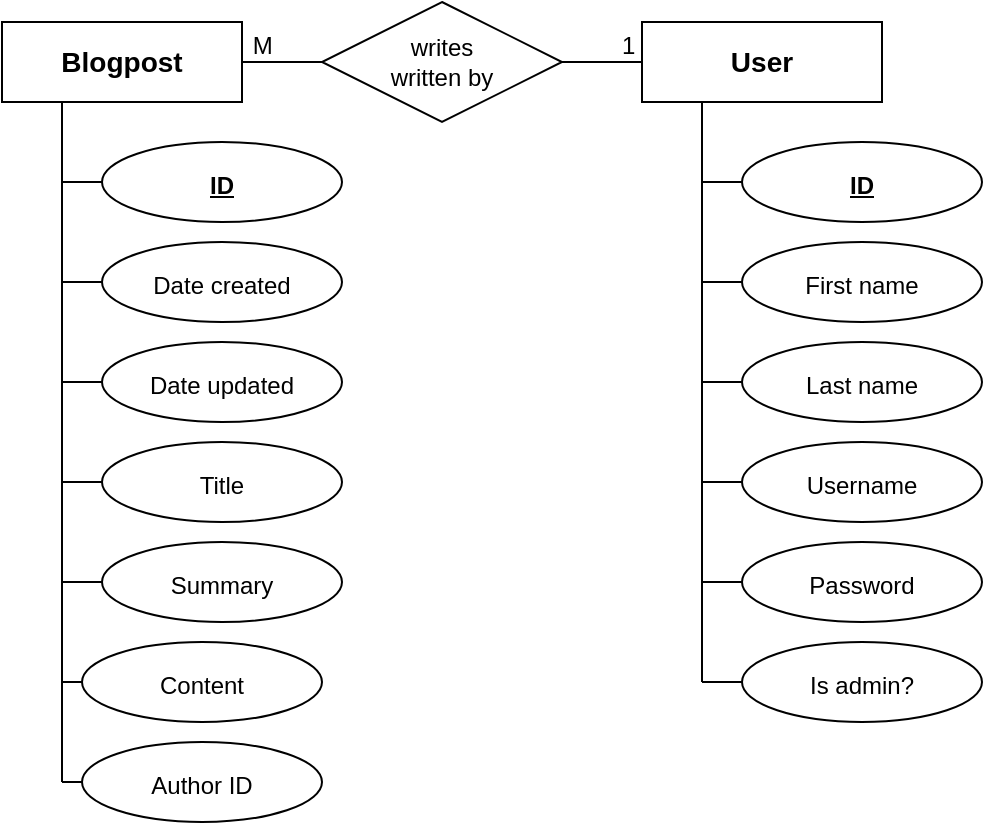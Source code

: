 <mxfile version="15.9.1" type="device" pages="4"><diagram id="x4GuqqDc7oI0LZkVYH62" name="Blog DB ER"><mxGraphModel dx="1024" dy="533" grid="1" gridSize="10" guides="1" tooltips="1" connect="1" arrows="1" fold="1" page="1" pageScale="1" pageWidth="827" pageHeight="1169" math="0" shadow="0"><root><mxCell id="pZsNYkmZ_PcbYoPSXcPi-0"/><mxCell id="pZsNYkmZ_PcbYoPSXcPi-1" parent="pZsNYkmZ_PcbYoPSXcPi-0"/><mxCell id="HF5CQVzlNq7eSVIekALq-2" value="" style="group" parent="pZsNYkmZ_PcbYoPSXcPi-1" vertex="1" connectable="0"><mxGeometry x="80" y="70" width="490" height="410" as="geometry"/></mxCell><mxCell id="HF5CQVzlNq7eSVIekALq-0" value="&lt;font style=&quot;font-size: 12px&quot;&gt;Author ID&lt;/font&gt;" style="ellipse;whiteSpace=wrap;html=1;fontSize=16;fontColor=default;strokeColor=default;fillColor=default;container=0;" parent="HF5CQVzlNq7eSVIekALq-2" vertex="1"><mxGeometry x="40" y="370" width="120" height="40" as="geometry"/></mxCell><mxCell id="HF5CQVzlNq7eSVIekALq-1" value="" style="endArrow=none;html=1;rounded=0;labelBackgroundColor=default;fontSize=12;fontColor=default;strokeColor=default;entryX=0;entryY=0.5;entryDx=0;entryDy=0;fillColor=default;" parent="HF5CQVzlNq7eSVIekALq-2" target="HF5CQVzlNq7eSVIekALq-0" edge="1"><mxGeometry width="50" height="50" relative="1" as="geometry"><mxPoint x="30" y="390" as="sourcePoint"/><mxPoint x="-100" y="190" as="targetPoint"/></mxGeometry></mxCell><mxCell id="ytTK7KuXJu-h9WojIJFO-0" value="&lt;font style=&quot;font-size: 12px&quot;&gt;Title&lt;/font&gt;" style="ellipse;whiteSpace=wrap;html=1;fontSize=16;fontColor=default;strokeColor=default;fillColor=default;container=0;" parent="HF5CQVzlNq7eSVIekALq-2" vertex="1"><mxGeometry x="50" y="220" width="120" height="40" as="geometry"/></mxCell><mxCell id="ytTK7KuXJu-h9WojIJFO-1" value="&lt;font style=&quot;font-size: 12px&quot;&gt;Summary&lt;/font&gt;" style="ellipse;whiteSpace=wrap;html=1;fontSize=16;fontColor=default;strokeColor=default;fillColor=default;container=0;" parent="HF5CQVzlNq7eSVIekALq-2" vertex="1"><mxGeometry x="50" y="270" width="120" height="40" as="geometry"/></mxCell><mxCell id="ytTK7KuXJu-h9WojIJFO-2" value="" style="endArrow=none;html=1;rounded=0;labelBackgroundColor=default;fontSize=12;fontColor=default;strokeColor=default;entryX=0;entryY=0.5;entryDx=0;entryDy=0;fillColor=default;" parent="HF5CQVzlNq7eSVIekALq-2" target="ytTK7KuXJu-h9WojIJFO-0" edge="1"><mxGeometry width="50" height="50" relative="1" as="geometry"><mxPoint x="30" y="240" as="sourcePoint"/><mxPoint x="-20" y="120" as="targetPoint"/></mxGeometry></mxCell><mxCell id="ytTK7KuXJu-h9WojIJFO-3" value="" style="endArrow=none;html=1;rounded=0;labelBackgroundColor=default;fontSize=12;fontColor=default;strokeColor=default;entryX=0;entryY=0.5;entryDx=0;entryDy=0;fillColor=default;" parent="HF5CQVzlNq7eSVIekALq-2" target="ytTK7KuXJu-h9WojIJFO-1" edge="1"><mxGeometry width="50" height="50" relative="1" as="geometry"><mxPoint x="30" y="290" as="sourcePoint"/><mxPoint x="-20" y="170" as="targetPoint"/></mxGeometry></mxCell><mxCell id="ytTK7KuXJu-h9WojIJFO-4" value="&lt;font style=&quot;font-size: 12px&quot;&gt;Content&lt;/font&gt;" style="ellipse;whiteSpace=wrap;html=1;fontSize=16;fontColor=default;strokeColor=default;fillColor=default;container=0;" parent="HF5CQVzlNq7eSVIekALq-2" vertex="1"><mxGeometry x="40" y="320" width="120" height="40" as="geometry"/></mxCell><mxCell id="ytTK7KuXJu-h9WojIJFO-6" value="" style="endArrow=none;html=1;rounded=0;labelBackgroundColor=default;fontSize=12;fontColor=default;strokeColor=default;entryX=0;entryY=0.5;entryDx=0;entryDy=0;fillColor=default;" parent="HF5CQVzlNq7eSVIekALq-2" target="ytTK7KuXJu-h9WojIJFO-4" edge="1"><mxGeometry width="50" height="50" relative="1" as="geometry"><mxPoint x="30" y="340" as="sourcePoint"/><mxPoint x="-20" y="220" as="targetPoint"/></mxGeometry></mxCell><mxCell id="igLBXNnKWf52x_2J5BBK-0" value="&lt;font size=&quot;1&quot;&gt;&lt;b style=&quot;font-size: 14px&quot;&gt;Blogpost&lt;/b&gt;&lt;/font&gt;" style="rounded=0;whiteSpace=wrap;html=1;fillColor=default;strokeColor=default;fontColor=default;container=0;" parent="HF5CQVzlNq7eSVIekALq-2" vertex="1"><mxGeometry y="10" width="120" height="40" as="geometry"/></mxCell><mxCell id="YvBtIHs-Fo7TlxsMxVJi-0" value="&lt;font style=&quot;font-size: 12px&quot;&gt;&lt;u&gt;&lt;b&gt;ID&lt;/b&gt;&lt;/u&gt;&lt;/font&gt;" style="ellipse;whiteSpace=wrap;html=1;fontSize=16;fontColor=default;strokeColor=default;fillColor=default;container=0;" parent="HF5CQVzlNq7eSVIekALq-2" vertex="1"><mxGeometry x="50" y="70" width="120" height="40" as="geometry"/></mxCell><mxCell id="YvBtIHs-Fo7TlxsMxVJi-1" value="&lt;span style=&quot;font-size: 12px&quot;&gt;Date created&lt;/span&gt;" style="ellipse;whiteSpace=wrap;html=1;fontSize=16;fontColor=default;strokeColor=default;fillColor=default;container=0;" parent="HF5CQVzlNq7eSVIekALq-2" vertex="1"><mxGeometry x="50" y="120" width="120" height="40" as="geometry"/></mxCell><mxCell id="YvBtIHs-Fo7TlxsMxVJi-2" value="&lt;font style=&quot;font-size: 12px&quot;&gt;Date updated&lt;/font&gt;" style="ellipse;whiteSpace=wrap;html=1;fontSize=16;fontColor=default;strokeColor=default;fillColor=default;container=0;" parent="HF5CQVzlNq7eSVIekALq-2" vertex="1"><mxGeometry x="50" y="170" width="120" height="40" as="geometry"/></mxCell><mxCell id="We-EWGfhAt2ToEwjkolQ-0" value="" style="endArrow=none;html=1;rounded=0;fontSize=12;fontColor=default;strokeColor=default;labelBackgroundColor=default;entryX=0.25;entryY=1;entryDx=0;entryDy=0;fillColor=default;" parent="HF5CQVzlNq7eSVIekALq-2" target="igLBXNnKWf52x_2J5BBK-0" edge="1"><mxGeometry width="50" height="50" relative="1" as="geometry"><mxPoint x="30" y="390" as="sourcePoint"/><mxPoint x="360" y="170" as="targetPoint"/></mxGeometry></mxCell><mxCell id="We-EWGfhAt2ToEwjkolQ-1" value="" style="endArrow=none;html=1;rounded=0;labelBackgroundColor=default;fontSize=12;fontColor=default;strokeColor=default;entryX=0;entryY=0.5;entryDx=0;entryDy=0;fillColor=default;" parent="HF5CQVzlNq7eSVIekALq-2" target="YvBtIHs-Fo7TlxsMxVJi-0" edge="1"><mxGeometry width="50" height="50" relative="1" as="geometry"><mxPoint x="30" y="90" as="sourcePoint"/><mxPoint x="360" y="170" as="targetPoint"/></mxGeometry></mxCell><mxCell id="We-EWGfhAt2ToEwjkolQ-2" value="" style="endArrow=none;html=1;rounded=0;labelBackgroundColor=default;fontSize=12;fontColor=default;strokeColor=default;entryX=0;entryY=0.5;entryDx=0;entryDy=0;fillColor=default;" parent="HF5CQVzlNq7eSVIekALq-2" target="YvBtIHs-Fo7TlxsMxVJi-1" edge="1"><mxGeometry width="50" height="50" relative="1" as="geometry"><mxPoint x="30" y="140" as="sourcePoint"/><mxPoint x="60" y="100" as="targetPoint"/></mxGeometry></mxCell><mxCell id="We-EWGfhAt2ToEwjkolQ-3" value="" style="endArrow=none;html=1;rounded=0;labelBackgroundColor=default;fontSize=12;fontColor=default;strokeColor=default;entryX=0;entryY=0.5;entryDx=0;entryDy=0;fillColor=default;" parent="HF5CQVzlNq7eSVIekALq-2" target="YvBtIHs-Fo7TlxsMxVJi-2" edge="1"><mxGeometry width="50" height="50" relative="1" as="geometry"><mxPoint x="30" y="190" as="sourcePoint"/><mxPoint x="60" y="150" as="targetPoint"/></mxGeometry></mxCell><mxCell id="2NzJaudPOnR8HeyO3Zcz-1" value="&lt;font style=&quot;font-size: 12px&quot;&gt;Username&lt;/font&gt;" style="ellipse;whiteSpace=wrap;html=1;fontSize=16;fontColor=default;strokeColor=default;fillColor=default;container=0;" parent="HF5CQVzlNq7eSVIekALq-2" vertex="1"><mxGeometry x="370" y="220" width="120" height="40" as="geometry"/></mxCell><mxCell id="2NzJaudPOnR8HeyO3Zcz-2" value="&lt;font style=&quot;font-size: 12px&quot;&gt;Password&lt;/font&gt;" style="ellipse;whiteSpace=wrap;html=1;fontSize=16;fontColor=default;strokeColor=default;fillColor=default;container=0;" parent="HF5CQVzlNq7eSVIekALq-2" vertex="1"><mxGeometry x="370" y="270" width="120" height="40" as="geometry"/></mxCell><mxCell id="2NzJaudPOnR8HeyO3Zcz-3" value="" style="endArrow=none;html=1;rounded=0;labelBackgroundColor=default;fontSize=12;fontColor=default;strokeColor=default;entryX=0;entryY=0.5;entryDx=0;entryDy=0;fillColor=default;" parent="HF5CQVzlNq7eSVIekALq-2" target="2NzJaudPOnR8HeyO3Zcz-1" edge="1"><mxGeometry width="50" height="50" relative="1" as="geometry"><mxPoint x="350" y="240" as="sourcePoint"/><mxPoint x="300" y="120" as="targetPoint"/></mxGeometry></mxCell><mxCell id="2NzJaudPOnR8HeyO3Zcz-4" value="" style="endArrow=none;html=1;rounded=0;labelBackgroundColor=default;fontSize=12;fontColor=default;strokeColor=default;entryX=0;entryY=0.5;entryDx=0;entryDy=0;fillColor=default;" parent="HF5CQVzlNq7eSVIekALq-2" target="2NzJaudPOnR8HeyO3Zcz-2" edge="1"><mxGeometry width="50" height="50" relative="1" as="geometry"><mxPoint x="350" y="290" as="sourcePoint"/><mxPoint x="300" y="170" as="targetPoint"/></mxGeometry></mxCell><mxCell id="2NzJaudPOnR8HeyO3Zcz-5" value="&lt;font style=&quot;font-size: 12px&quot;&gt;Is admin?&lt;/font&gt;" style="ellipse;whiteSpace=wrap;html=1;fontSize=16;fontColor=default;strokeColor=default;fillColor=default;container=0;" parent="HF5CQVzlNq7eSVIekALq-2" vertex="1"><mxGeometry x="370" y="320" width="120" height="40" as="geometry"/></mxCell><mxCell id="2NzJaudPOnR8HeyO3Zcz-6" value="" style="endArrow=none;html=1;rounded=0;labelBackgroundColor=default;fontSize=12;fontColor=default;strokeColor=default;entryX=0;entryY=0.5;entryDx=0;entryDy=0;fillColor=default;" parent="HF5CQVzlNq7eSVIekALq-2" target="2NzJaudPOnR8HeyO3Zcz-5" edge="1"><mxGeometry width="50" height="50" relative="1" as="geometry"><mxPoint x="350" y="340" as="sourcePoint"/><mxPoint x="300" y="220" as="targetPoint"/></mxGeometry></mxCell><mxCell id="2NzJaudPOnR8HeyO3Zcz-7" value="&lt;font size=&quot;1&quot;&gt;&lt;b style=&quot;font-size: 14px&quot;&gt;User&lt;/b&gt;&lt;/font&gt;" style="rounded=0;whiteSpace=wrap;html=1;fillColor=default;strokeColor=default;fontColor=default;container=0;" parent="HF5CQVzlNq7eSVIekALq-2" vertex="1"><mxGeometry x="320" y="10" width="120" height="40" as="geometry"/></mxCell><mxCell id="2NzJaudPOnR8HeyO3Zcz-16" value="" style="endArrow=none;html=1;rounded=0;entryX=0;entryY=0.5;entryDx=0;entryDy=0;exitX=1;exitY=0.5;exitDx=0;exitDy=0;" parent="HF5CQVzlNq7eSVIekALq-2" source="igLBXNnKWf52x_2J5BBK-0" target="2NzJaudPOnR8HeyO3Zcz-7" edge="1"><mxGeometry relative="1" as="geometry"><mxPoint x="140" y="40" as="sourcePoint"/><mxPoint x="410" y="200" as="targetPoint"/></mxGeometry></mxCell><mxCell id="2NzJaudPOnR8HeyO3Zcz-17" value="&amp;nbsp;M" style="resizable=0;html=1;align=left;verticalAlign=bottom;container=0;" parent="2NzJaudPOnR8HeyO3Zcz-16" connectable="0" vertex="1"><mxGeometry x="-1" relative="1" as="geometry"/></mxCell><mxCell id="2NzJaudPOnR8HeyO3Zcz-18" value="1&amp;nbsp;" style="resizable=0;html=1;align=right;verticalAlign=bottom;container=0;" parent="2NzJaudPOnR8HeyO3Zcz-16" connectable="0" vertex="1"><mxGeometry x="1" relative="1" as="geometry"/></mxCell><mxCell id="2NzJaudPOnR8HeyO3Zcz-8" value="&lt;font style=&quot;font-size: 12px&quot;&gt;&lt;u&gt;&lt;b&gt;ID&lt;/b&gt;&lt;/u&gt;&lt;/font&gt;" style="ellipse;whiteSpace=wrap;html=1;fontSize=16;fontColor=default;strokeColor=default;fillColor=default;container=0;" parent="HF5CQVzlNq7eSVIekALq-2" vertex="1"><mxGeometry x="370" y="70" width="120" height="40" as="geometry"/></mxCell><mxCell id="2NzJaudPOnR8HeyO3Zcz-9" value="&lt;span style=&quot;font-size: 12px&quot;&gt;First name&lt;/span&gt;" style="ellipse;whiteSpace=wrap;html=1;fontSize=16;fontColor=default;strokeColor=default;fillColor=default;container=0;" parent="HF5CQVzlNq7eSVIekALq-2" vertex="1"><mxGeometry x="370" y="120" width="120" height="40" as="geometry"/></mxCell><mxCell id="2NzJaudPOnR8HeyO3Zcz-10" value="&lt;font style=&quot;font-size: 12px&quot;&gt;Last name&lt;/font&gt;" style="ellipse;whiteSpace=wrap;html=1;fontSize=16;fontColor=default;strokeColor=default;fillColor=default;container=0;" parent="HF5CQVzlNq7eSVIekALq-2" vertex="1"><mxGeometry x="370" y="170" width="120" height="40" as="geometry"/></mxCell><mxCell id="2NzJaudPOnR8HeyO3Zcz-11" value="" style="endArrow=none;html=1;rounded=0;fontSize=12;fontColor=default;strokeColor=default;labelBackgroundColor=default;entryX=0.25;entryY=1;entryDx=0;entryDy=0;fillColor=default;" parent="HF5CQVzlNq7eSVIekALq-2" target="2NzJaudPOnR8HeyO3Zcz-7" edge="1"><mxGeometry width="50" height="50" relative="1" as="geometry"><mxPoint x="350" y="340" as="sourcePoint"/><mxPoint x="680" y="170" as="targetPoint"/></mxGeometry></mxCell><mxCell id="2NzJaudPOnR8HeyO3Zcz-12" value="" style="endArrow=none;html=1;rounded=0;labelBackgroundColor=default;fontSize=12;fontColor=default;strokeColor=default;entryX=0;entryY=0.5;entryDx=0;entryDy=0;fillColor=default;" parent="HF5CQVzlNq7eSVIekALq-2" target="2NzJaudPOnR8HeyO3Zcz-8" edge="1"><mxGeometry width="50" height="50" relative="1" as="geometry"><mxPoint x="350" y="90" as="sourcePoint"/><mxPoint x="680" y="170" as="targetPoint"/></mxGeometry></mxCell><mxCell id="2NzJaudPOnR8HeyO3Zcz-13" value="" style="endArrow=none;html=1;rounded=0;labelBackgroundColor=default;fontSize=12;fontColor=default;strokeColor=default;entryX=0;entryY=0.5;entryDx=0;entryDy=0;fillColor=default;" parent="HF5CQVzlNq7eSVIekALq-2" target="2NzJaudPOnR8HeyO3Zcz-9" edge="1"><mxGeometry width="50" height="50" relative="1" as="geometry"><mxPoint x="350" y="140" as="sourcePoint"/><mxPoint x="380" y="100" as="targetPoint"/></mxGeometry></mxCell><mxCell id="2NzJaudPOnR8HeyO3Zcz-14" value="" style="endArrow=none;html=1;rounded=0;labelBackgroundColor=default;fontSize=12;fontColor=default;strokeColor=default;entryX=0;entryY=0.5;entryDx=0;entryDy=0;fillColor=default;" parent="HF5CQVzlNq7eSVIekALq-2" target="2NzJaudPOnR8HeyO3Zcz-10" edge="1"><mxGeometry width="50" height="50" relative="1" as="geometry"><mxPoint x="350" y="190" as="sourcePoint"/><mxPoint x="380" y="150" as="targetPoint"/></mxGeometry></mxCell><mxCell id="2NzJaudPOnR8HeyO3Zcz-15" value="writes&lt;br&gt;written by" style="shape=rhombus;perimeter=rhombusPerimeter;whiteSpace=wrap;html=1;align=center;container=0;" parent="HF5CQVzlNq7eSVIekALq-2" vertex="1"><mxGeometry x="160" width="120" height="60" as="geometry"/></mxCell></root></mxGraphModel></diagram><diagram id="CeWcpNKXF6h2OZ5WzniS" name="Blog DB conceptual"><mxGraphModel dx="1024" dy="533" grid="1" gridSize="10" guides="1" tooltips="1" connect="1" arrows="1" fold="1" page="1" pageScale="1" pageWidth="827" pageHeight="1169" math="0" shadow="0"><root><mxCell id="7PNIYqr2xph-YgvaoxNT-0"/><mxCell id="7PNIYqr2xph-YgvaoxNT-1" parent="7PNIYqr2xph-YgvaoxNT-0"/><mxCell id="fqRgz0NYu0MC2T9sWfXu-0" value="" style="group" parent="7PNIYqr2xph-YgvaoxNT-1" vertex="1" connectable="0"><mxGeometry x="80" y="80" width="440" height="120" as="geometry"/></mxCell><mxCell id="czevYHo4KTCYPxluVOkV-1" value="" style="rounded=0;whiteSpace=wrap;html=1;container=0;" parent="fqRgz0NYu0MC2T9sWfXu-0" vertex="1"><mxGeometry x="260" width="180" height="120" as="geometry"/></mxCell><mxCell id="czevYHo4KTCYPxluVOkV-0" value="" style="rounded=0;whiteSpace=wrap;html=1;container=0;" parent="fqRgz0NYu0MC2T9sWfXu-0" vertex="1"><mxGeometry width="180" height="120" as="geometry"/></mxCell><mxCell id="7msnZWVSX8Wdqez_LZR0-0" value="Blogpost" style="shape=table;startSize=30;container=1;collapsible=1;childLayout=tableLayout;fixedRows=1;rowLines=0;fontStyle=1;align=center;resizeLast=1;fillColor=#CCCCCC;fontSize=14;fontColor=#333333;strokeColor=#666666;" parent="fqRgz0NYu0MC2T9sWfXu-0" vertex="1"><mxGeometry width="180" height="120" as="geometry"/></mxCell><mxCell id="7msnZWVSX8Wdqez_LZR0-1" value="" style="shape=partialRectangle;collapsible=0;dropTarget=0;pointerEvents=0;fillColor=none;top=0;left=0;bottom=1;right=0;points=[[0,0.5],[1,0.5]];portConstraint=eastwest;" parent="7msnZWVSX8Wdqez_LZR0-0" vertex="1"><mxGeometry y="30" width="180" height="30" as="geometry"/></mxCell><mxCell id="7msnZWVSX8Wdqez_LZR0-2" value="" style="shape=partialRectangle;connectable=0;fillColor=none;top=0;left=0;bottom=0;right=0;fontStyle=1;overflow=hidden;container=0;" parent="7msnZWVSX8Wdqez_LZR0-1" vertex="1"><mxGeometry width="30" height="30" as="geometry"><mxRectangle width="30" height="30" as="alternateBounds"/></mxGeometry></mxCell><mxCell id="7msnZWVSX8Wdqez_LZR0-3" value="" style="shape=partialRectangle;connectable=0;fillColor=none;top=0;left=0;bottom=0;right=0;align=left;spacingLeft=6;fontStyle=5;overflow=hidden;fontColor=default;container=0;" parent="7msnZWVSX8Wdqez_LZR0-1" vertex="1"><mxGeometry x="30" width="150" height="30" as="geometry"><mxRectangle width="150" height="30" as="alternateBounds"/></mxGeometry></mxCell><mxCell id="7msnZWVSX8Wdqez_LZR0-4" value="" style="shape=partialRectangle;collapsible=0;dropTarget=0;pointerEvents=0;fillColor=none;top=0;left=0;bottom=0;right=0;points=[[0,0.5],[1,0.5]];portConstraint=eastwest;" parent="7msnZWVSX8Wdqez_LZR0-0" vertex="1"><mxGeometry y="60" width="180" height="30" as="geometry"/></mxCell><mxCell id="7msnZWVSX8Wdqez_LZR0-5" value="" style="shape=partialRectangle;connectable=0;fillColor=none;top=0;left=0;bottom=0;right=0;editable=1;overflow=hidden;container=0;" parent="7msnZWVSX8Wdqez_LZR0-4" vertex="1"><mxGeometry width="30" height="30" as="geometry"><mxRectangle width="30" height="30" as="alternateBounds"/></mxGeometry></mxCell><mxCell id="7msnZWVSX8Wdqez_LZR0-6" value="" style="shape=partialRectangle;connectable=0;fillColor=none;top=0;left=0;bottom=0;right=0;align=left;spacingLeft=6;overflow=hidden;fontColor=default;container=0;" parent="7msnZWVSX8Wdqez_LZR0-4" vertex="1"><mxGeometry x="30" width="150" height="30" as="geometry"><mxRectangle width="150" height="30" as="alternateBounds"/></mxGeometry></mxCell><mxCell id="7msnZWVSX8Wdqez_LZR0-7" value="" style="shape=partialRectangle;collapsible=0;dropTarget=0;pointerEvents=0;fillColor=none;top=0;left=0;bottom=0;right=0;points=[[0,0.5],[1,0.5]];portConstraint=eastwest;" parent="7msnZWVSX8Wdqez_LZR0-0" vertex="1"><mxGeometry y="90" width="180" height="30" as="geometry"/></mxCell><mxCell id="7msnZWVSX8Wdqez_LZR0-8" value="" style="shape=partialRectangle;connectable=0;fillColor=none;top=0;left=0;bottom=0;right=0;editable=1;overflow=hidden;container=0;" parent="7msnZWVSX8Wdqez_LZR0-7" vertex="1"><mxGeometry width="30" height="30" as="geometry"><mxRectangle width="30" height="30" as="alternateBounds"/></mxGeometry></mxCell><mxCell id="7msnZWVSX8Wdqez_LZR0-9" value="" style="shape=partialRectangle;connectable=0;fillColor=none;top=0;left=0;bottom=0;right=0;align=left;spacingLeft=6;overflow=hidden;container=0;" parent="7msnZWVSX8Wdqez_LZR0-7" vertex="1"><mxGeometry x="30" width="150" height="30" as="geometry"><mxRectangle width="150" height="30" as="alternateBounds"/></mxGeometry></mxCell><mxCell id="7msnZWVSX8Wdqez_LZR0-19" value="User" style="shape=table;startSize=30;container=1;collapsible=1;childLayout=tableLayout;fixedRows=1;rowLines=0;fontStyle=1;align=center;resizeLast=1;fillColor=#CCCCCC;fontSize=14;fontColor=#333333;strokeColor=#666666;" parent="fqRgz0NYu0MC2T9sWfXu-0" vertex="1"><mxGeometry x="260" width="180" height="120" as="geometry"/></mxCell><mxCell id="7msnZWVSX8Wdqez_LZR0-20" value="" style="shape=partialRectangle;collapsible=0;dropTarget=0;pointerEvents=0;fillColor=none;top=0;left=0;bottom=1;right=0;points=[[0,0.5],[1,0.5]];portConstraint=eastwest;" parent="7msnZWVSX8Wdqez_LZR0-19" vertex="1"><mxGeometry y="30" width="180" height="30" as="geometry"/></mxCell><mxCell id="7msnZWVSX8Wdqez_LZR0-21" value="" style="shape=partialRectangle;connectable=0;fillColor=none;top=0;left=0;bottom=0;right=0;fontStyle=1;overflow=hidden;container=0;" parent="7msnZWVSX8Wdqez_LZR0-20" vertex="1"><mxGeometry width="30" height="30" as="geometry"><mxRectangle width="30" height="30" as="alternateBounds"/></mxGeometry></mxCell><mxCell id="7msnZWVSX8Wdqez_LZR0-22" value="" style="shape=partialRectangle;connectable=0;fillColor=none;top=0;left=0;bottom=0;right=0;align=left;spacingLeft=6;fontStyle=5;overflow=hidden;fontColor=default;container=0;" parent="7msnZWVSX8Wdqez_LZR0-20" vertex="1"><mxGeometry x="30" width="150" height="30" as="geometry"><mxRectangle width="150" height="30" as="alternateBounds"/></mxGeometry></mxCell><mxCell id="7msnZWVSX8Wdqez_LZR0-23" value="" style="shape=partialRectangle;collapsible=0;dropTarget=0;pointerEvents=0;fillColor=none;top=0;left=0;bottom=0;right=0;points=[[0,0.5],[1,0.5]];portConstraint=eastwest;" parent="7msnZWVSX8Wdqez_LZR0-19" vertex="1"><mxGeometry y="60" width="180" height="30" as="geometry"/></mxCell><mxCell id="7msnZWVSX8Wdqez_LZR0-24" value="" style="shape=partialRectangle;connectable=0;fillColor=none;top=0;left=0;bottom=0;right=0;editable=1;overflow=hidden;container=0;" parent="7msnZWVSX8Wdqez_LZR0-23" vertex="1"><mxGeometry width="30" height="30" as="geometry"><mxRectangle width="30" height="30" as="alternateBounds"/></mxGeometry></mxCell><mxCell id="7msnZWVSX8Wdqez_LZR0-25" value="" style="shape=partialRectangle;connectable=0;fillColor=none;top=0;left=0;bottom=0;right=0;align=left;spacingLeft=6;overflow=hidden;fontColor=default;container=0;" parent="7msnZWVSX8Wdqez_LZR0-23" vertex="1"><mxGeometry x="30" width="150" height="30" as="geometry"><mxRectangle width="150" height="30" as="alternateBounds"/></mxGeometry></mxCell><mxCell id="7msnZWVSX8Wdqez_LZR0-35" value="" style="shape=partialRectangle;collapsible=0;dropTarget=0;pointerEvents=0;fillColor=none;top=0;left=0;bottom=0;right=0;points=[[0,0.5],[1,0.5]];portConstraint=eastwest;" parent="7msnZWVSX8Wdqez_LZR0-19" vertex="1"><mxGeometry y="90" width="180" height="30" as="geometry"/></mxCell><mxCell id="7msnZWVSX8Wdqez_LZR0-36" value="" style="shape=partialRectangle;connectable=0;fillColor=none;top=0;left=0;bottom=0;right=0;editable=1;overflow=hidden;container=0;" parent="7msnZWVSX8Wdqez_LZR0-35" vertex="1"><mxGeometry width="30" height="30" as="geometry"><mxRectangle width="30" height="30" as="alternateBounds"/></mxGeometry></mxCell><mxCell id="7msnZWVSX8Wdqez_LZR0-37" value="" style="shape=partialRectangle;connectable=0;fillColor=none;top=0;left=0;bottom=0;right=0;align=left;spacingLeft=6;overflow=hidden;fontColor=default;container=0;" parent="7msnZWVSX8Wdqez_LZR0-35" vertex="1"><mxGeometry x="30" width="150" height="30" as="geometry"><mxRectangle width="150" height="30" as="alternateBounds"/></mxGeometry></mxCell><mxCell id="7msnZWVSX8Wdqez_LZR0-50" value="" style="edgeStyle=entityRelationEdgeStyle;fontSize=12;html=1;endArrow=none;startArrow=ERmany;rounded=0;exitX=1;exitY=0.5;exitDx=0;exitDy=0;entryX=0;entryY=0.5;entryDx=0;entryDy=0;endFill=0;" parent="fqRgz0NYu0MC2T9sWfXu-0" source="7msnZWVSX8Wdqez_LZR0-1" target="7msnZWVSX8Wdqez_LZR0-20" edge="1"><mxGeometry width="100" height="100" relative="1" as="geometry"><mxPoint x="280" y="250" as="sourcePoint"/><mxPoint x="380" y="150" as="targetPoint"/></mxGeometry></mxCell></root></mxGraphModel></diagram><diagram name="Blog DB logical" id="E_xGNSjIcSTTOVs2EJFF"><mxGraphModel dx="1024" dy="533" grid="1" gridSize="10" guides="1" tooltips="1" connect="1" arrows="1" fold="1" page="1" pageScale="1" pageWidth="827" pageHeight="1169" math="0" shadow="0"><root><mxCell id="FgqHxKIjGWH9L-FrvWGn-0"/><mxCell id="FgqHxKIjGWH9L-FrvWGn-1" parent="FgqHxKIjGWH9L-FrvWGn-0"/><mxCell id="jjoF1EuPlLdXKMnXzoru-0" value="" style="group" parent="FgqHxKIjGWH9L-FrvWGn-1" vertex="1" connectable="0"><mxGeometry x="80" y="80" width="440" height="240" as="geometry"/></mxCell><mxCell id="GatC94DWqS_S0iy_w8wV-2" value="" style="rounded=0;whiteSpace=wrap;html=1;container=0;" parent="jjoF1EuPlLdXKMnXzoru-0" vertex="1"><mxGeometry x="260" width="180" height="210" as="geometry"/></mxCell><mxCell id="GatC94DWqS_S0iy_w8wV-0" value="" style="rounded=0;whiteSpace=wrap;html=1;container=0;" parent="jjoF1EuPlLdXKMnXzoru-0" vertex="1"><mxGeometry width="180" height="240" as="geometry"/></mxCell><mxCell id="FgqHxKIjGWH9L-FrvWGn-2" value="Blogpost" style="shape=table;startSize=30;container=1;collapsible=1;childLayout=tableLayout;fixedRows=1;rowLines=0;fontStyle=1;align=center;resizeLast=1;fillColor=#CCCCCC;fontSize=14;fontColor=#333333;strokeColor=#666666;" parent="jjoF1EuPlLdXKMnXzoru-0" vertex="1"><mxGeometry width="180" height="240" as="geometry"/></mxCell><mxCell id="FgqHxKIjGWH9L-FrvWGn-3" value="" style="shape=partialRectangle;collapsible=0;dropTarget=0;pointerEvents=0;fillColor=none;top=0;left=0;bottom=1;right=0;points=[[0,0.5],[1,0.5]];portConstraint=eastwest;" parent="FgqHxKIjGWH9L-FrvWGn-2" vertex="1"><mxGeometry y="30" width="180" height="30" as="geometry"/></mxCell><mxCell id="FgqHxKIjGWH9L-FrvWGn-4" value="PK" style="shape=partialRectangle;connectable=0;fillColor=none;top=0;left=0;bottom=0;right=0;fontStyle=1;overflow=hidden;container=0;" parent="FgqHxKIjGWH9L-FrvWGn-3" vertex="1"><mxGeometry width="30" height="30" as="geometry"><mxRectangle width="30" height="30" as="alternateBounds"/></mxGeometry></mxCell><mxCell id="FgqHxKIjGWH9L-FrvWGn-5" value="ID" style="shape=partialRectangle;connectable=0;fillColor=none;top=0;left=0;bottom=0;right=0;align=left;spacingLeft=6;fontStyle=5;overflow=hidden;fontColor=default;container=0;" parent="FgqHxKIjGWH9L-FrvWGn-3" vertex="1"><mxGeometry x="30" width="150" height="30" as="geometry"><mxRectangle width="150" height="30" as="alternateBounds"/></mxGeometry></mxCell><mxCell id="FgqHxKIjGWH9L-FrvWGn-6" value="" style="shape=partialRectangle;collapsible=0;dropTarget=0;pointerEvents=0;fillColor=none;top=0;left=0;bottom=0;right=0;points=[[0,0.5],[1,0.5]];portConstraint=eastwest;" parent="FgqHxKIjGWH9L-FrvWGn-2" vertex="1"><mxGeometry y="60" width="180" height="30" as="geometry"/></mxCell><mxCell id="FgqHxKIjGWH9L-FrvWGn-7" value="" style="shape=partialRectangle;connectable=0;fillColor=none;top=0;left=0;bottom=0;right=0;editable=1;overflow=hidden;container=0;" parent="FgqHxKIjGWH9L-FrvWGn-6" vertex="1"><mxGeometry width="30" height="30" as="geometry"><mxRectangle width="30" height="30" as="alternateBounds"/></mxGeometry></mxCell><mxCell id="FgqHxKIjGWH9L-FrvWGn-8" value="Date created" style="shape=partialRectangle;connectable=0;fillColor=none;top=0;left=0;bottom=0;right=0;align=left;spacingLeft=6;overflow=hidden;fontColor=default;container=0;" parent="FgqHxKIjGWH9L-FrvWGn-6" vertex="1"><mxGeometry x="30" width="150" height="30" as="geometry"><mxRectangle width="150" height="30" as="alternateBounds"/></mxGeometry></mxCell><mxCell id="3Pc9MCDodw1AmqqE7vhw-3" value="" style="shape=partialRectangle;collapsible=0;dropTarget=0;pointerEvents=0;fillColor=none;top=0;left=0;bottom=0;right=0;points=[[0,0.5],[1,0.5]];portConstraint=eastwest;" parent="FgqHxKIjGWH9L-FrvWGn-2" vertex="1"><mxGeometry y="90" width="180" height="30" as="geometry"/></mxCell><mxCell id="3Pc9MCDodw1AmqqE7vhw-4" value="" style="shape=partialRectangle;connectable=0;fillColor=none;top=0;left=0;bottom=0;right=0;editable=1;overflow=hidden;container=0;" parent="3Pc9MCDodw1AmqqE7vhw-3" vertex="1"><mxGeometry width="30" height="30" as="geometry"><mxRectangle width="30" height="30" as="alternateBounds"/></mxGeometry></mxCell><mxCell id="3Pc9MCDodw1AmqqE7vhw-5" value="Date updated" style="shape=partialRectangle;connectable=0;fillColor=none;top=0;left=0;bottom=0;right=0;align=left;spacingLeft=6;overflow=hidden;container=0;" parent="3Pc9MCDodw1AmqqE7vhw-3" vertex="1"><mxGeometry x="30" width="150" height="30" as="geometry"><mxRectangle width="150" height="30" as="alternateBounds"/></mxGeometry></mxCell><mxCell id="3Pc9MCDodw1AmqqE7vhw-0" value="" style="shape=partialRectangle;collapsible=0;dropTarget=0;pointerEvents=0;fillColor=none;top=0;left=0;bottom=0;right=0;points=[[0,0.5],[1,0.5]];portConstraint=eastwest;" parent="FgqHxKIjGWH9L-FrvWGn-2" vertex="1"><mxGeometry y="120" width="180" height="30" as="geometry"/></mxCell><mxCell id="3Pc9MCDodw1AmqqE7vhw-1" value="" style="shape=partialRectangle;connectable=0;fillColor=none;top=0;left=0;bottom=0;right=0;editable=1;overflow=hidden;container=0;" parent="3Pc9MCDodw1AmqqE7vhw-0" vertex="1"><mxGeometry width="30" height="30" as="geometry"><mxRectangle width="30" height="30" as="alternateBounds"/></mxGeometry></mxCell><mxCell id="3Pc9MCDodw1AmqqE7vhw-2" value="Title" style="shape=partialRectangle;connectable=0;fillColor=none;top=0;left=0;bottom=0;right=0;align=left;spacingLeft=6;overflow=hidden;container=0;" parent="3Pc9MCDodw1AmqqE7vhw-0" vertex="1"><mxGeometry x="30" width="150" height="30" as="geometry"><mxRectangle width="150" height="30" as="alternateBounds"/></mxGeometry></mxCell><mxCell id="zd94t2b6KuWqu4ieEDUD-1" value="" style="shape=partialRectangle;collapsible=0;dropTarget=0;pointerEvents=0;fillColor=none;top=0;left=0;bottom=0;right=0;points=[[0,0.5],[1,0.5]];portConstraint=eastwest;" parent="FgqHxKIjGWH9L-FrvWGn-2" vertex="1"><mxGeometry y="150" width="180" height="30" as="geometry"/></mxCell><mxCell id="zd94t2b6KuWqu4ieEDUD-2" value="" style="shape=partialRectangle;connectable=0;fillColor=none;top=0;left=0;bottom=0;right=0;editable=1;overflow=hidden;container=0;" parent="zd94t2b6KuWqu4ieEDUD-1" vertex="1"><mxGeometry width="30" height="30" as="geometry"><mxRectangle width="30" height="30" as="alternateBounds"/></mxGeometry></mxCell><mxCell id="zd94t2b6KuWqu4ieEDUD-3" value="Summary" style="shape=partialRectangle;connectable=0;fillColor=none;top=0;left=0;bottom=0;right=0;align=left;spacingLeft=6;overflow=hidden;container=0;" parent="zd94t2b6KuWqu4ieEDUD-1" vertex="1"><mxGeometry x="30" width="150" height="30" as="geometry"><mxRectangle width="150" height="30" as="alternateBounds"/></mxGeometry></mxCell><mxCell id="FgqHxKIjGWH9L-FrvWGn-9" value="" style="shape=partialRectangle;collapsible=0;dropTarget=0;pointerEvents=0;fillColor=none;top=0;left=0;bottom=0;right=0;points=[[0,0.5],[1,0.5]];portConstraint=eastwest;" parent="FgqHxKIjGWH9L-FrvWGn-2" vertex="1"><mxGeometry y="180" width="180" height="30" as="geometry"/></mxCell><mxCell id="FgqHxKIjGWH9L-FrvWGn-10" value="" style="shape=partialRectangle;connectable=0;fillColor=none;top=0;left=0;bottom=0;right=0;editable=1;overflow=hidden;container=0;" parent="FgqHxKIjGWH9L-FrvWGn-9" vertex="1"><mxGeometry width="30" height="30" as="geometry"><mxRectangle width="30" height="30" as="alternateBounds"/></mxGeometry></mxCell><mxCell id="FgqHxKIjGWH9L-FrvWGn-11" value="Content" style="shape=partialRectangle;connectable=0;fillColor=none;top=0;left=0;bottom=0;right=0;align=left;spacingLeft=6;overflow=hidden;fontColor=default;container=0;" parent="FgqHxKIjGWH9L-FrvWGn-9" vertex="1"><mxGeometry x="30" width="150" height="30" as="geometry"><mxRectangle width="150" height="30" as="alternateBounds"/></mxGeometry></mxCell><mxCell id="dYMXnWKIKnxvNpoO5Q-K-0" value="" style="shape=partialRectangle;collapsible=0;dropTarget=0;pointerEvents=0;fillColor=none;top=0;left=0;bottom=0;right=0;points=[[0,0.5],[1,0.5]];portConstraint=eastwest;" vertex="1" parent="FgqHxKIjGWH9L-FrvWGn-2"><mxGeometry y="210" width="180" height="30" as="geometry"/></mxCell><mxCell id="dYMXnWKIKnxvNpoO5Q-K-1" value="FK" style="shape=partialRectangle;connectable=0;fillColor=none;top=0;left=0;bottom=0;right=0;fontStyle=0;overflow=hidden;" vertex="1" parent="dYMXnWKIKnxvNpoO5Q-K-0"><mxGeometry width="30" height="30" as="geometry"><mxRectangle width="30" height="30" as="alternateBounds"/></mxGeometry></mxCell><mxCell id="dYMXnWKIKnxvNpoO5Q-K-2" value="Author ID" style="shape=partialRectangle;connectable=0;fillColor=none;top=0;left=0;bottom=0;right=0;align=left;spacingLeft=6;fontStyle=0;overflow=hidden;" vertex="1" parent="dYMXnWKIKnxvNpoO5Q-K-0"><mxGeometry x="30" width="150" height="30" as="geometry"><mxRectangle width="150" height="30" as="alternateBounds"/></mxGeometry></mxCell><mxCell id="Y6dZCNYkX_0i_Oizpwa5-0" value="User" style="shape=table;startSize=30;container=1;collapsible=1;childLayout=tableLayout;fixedRows=1;rowLines=0;fontStyle=1;align=center;resizeLast=1;fillColor=#CCCCCC;fontSize=14;fontColor=#333333;strokeColor=#666666;" parent="jjoF1EuPlLdXKMnXzoru-0" vertex="1"><mxGeometry x="260" width="180" height="210" as="geometry"/></mxCell><mxCell id="Y6dZCNYkX_0i_Oizpwa5-1" value="" style="shape=partialRectangle;collapsible=0;dropTarget=0;pointerEvents=0;fillColor=none;top=0;left=0;bottom=1;right=0;points=[[0,0.5],[1,0.5]];portConstraint=eastwest;" parent="Y6dZCNYkX_0i_Oizpwa5-0" vertex="1"><mxGeometry y="30" width="180" height="30" as="geometry"/></mxCell><mxCell id="Y6dZCNYkX_0i_Oizpwa5-2" value="PK" style="shape=partialRectangle;connectable=0;fillColor=none;top=0;left=0;bottom=0;right=0;fontStyle=1;overflow=hidden;container=0;" parent="Y6dZCNYkX_0i_Oizpwa5-1" vertex="1"><mxGeometry width="30" height="30" as="geometry"><mxRectangle width="30" height="30" as="alternateBounds"/></mxGeometry></mxCell><mxCell id="Y6dZCNYkX_0i_Oizpwa5-3" value="ID" style="shape=partialRectangle;connectable=0;fillColor=none;top=0;left=0;bottom=0;right=0;align=left;spacingLeft=6;fontStyle=5;overflow=hidden;fontColor=default;container=0;" parent="Y6dZCNYkX_0i_Oizpwa5-1" vertex="1"><mxGeometry x="30" width="150" height="30" as="geometry"><mxRectangle width="150" height="30" as="alternateBounds"/></mxGeometry></mxCell><mxCell id="Y6dZCNYkX_0i_Oizpwa5-4" value="" style="shape=partialRectangle;collapsible=0;dropTarget=0;pointerEvents=0;fillColor=none;top=0;left=0;bottom=0;right=0;points=[[0,0.5],[1,0.5]];portConstraint=eastwest;" parent="Y6dZCNYkX_0i_Oizpwa5-0" vertex="1"><mxGeometry y="60" width="180" height="30" as="geometry"/></mxCell><mxCell id="Y6dZCNYkX_0i_Oizpwa5-5" value="" style="shape=partialRectangle;connectable=0;fillColor=none;top=0;left=0;bottom=0;right=0;editable=1;overflow=hidden;container=0;" parent="Y6dZCNYkX_0i_Oizpwa5-4" vertex="1"><mxGeometry width="30" height="30" as="geometry"><mxRectangle width="30" height="30" as="alternateBounds"/></mxGeometry></mxCell><mxCell id="Y6dZCNYkX_0i_Oizpwa5-6" value="First name" style="shape=partialRectangle;connectable=0;fillColor=none;top=0;left=0;bottom=0;right=0;align=left;spacingLeft=6;overflow=hidden;fontColor=default;container=0;" parent="Y6dZCNYkX_0i_Oizpwa5-4" vertex="1"><mxGeometry x="30" width="150" height="30" as="geometry"><mxRectangle width="150" height="30" as="alternateBounds"/></mxGeometry></mxCell><mxCell id="Y6dZCNYkX_0i_Oizpwa5-7" value="" style="shape=partialRectangle;collapsible=0;dropTarget=0;pointerEvents=0;fillColor=none;top=0;left=0;bottom=0;right=0;points=[[0,0.5],[1,0.5]];portConstraint=eastwest;" parent="Y6dZCNYkX_0i_Oizpwa5-0" vertex="1"><mxGeometry y="90" width="180" height="30" as="geometry"/></mxCell><mxCell id="Y6dZCNYkX_0i_Oizpwa5-8" value="" style="shape=partialRectangle;connectable=0;fillColor=none;top=0;left=0;bottom=0;right=0;editable=1;overflow=hidden;container=0;" parent="Y6dZCNYkX_0i_Oizpwa5-7" vertex="1"><mxGeometry width="30" height="30" as="geometry"><mxRectangle width="30" height="30" as="alternateBounds"/></mxGeometry></mxCell><mxCell id="Y6dZCNYkX_0i_Oizpwa5-9" value="Last name" style="shape=partialRectangle;connectable=0;fillColor=none;top=0;left=0;bottom=0;right=0;align=left;spacingLeft=6;overflow=hidden;container=0;" parent="Y6dZCNYkX_0i_Oizpwa5-7" vertex="1"><mxGeometry x="30" width="150" height="30" as="geometry"><mxRectangle width="150" height="30" as="alternateBounds"/></mxGeometry></mxCell><mxCell id="Y6dZCNYkX_0i_Oizpwa5-10" value="" style="shape=partialRectangle;collapsible=0;dropTarget=0;pointerEvents=0;fillColor=none;top=0;left=0;bottom=0;right=0;points=[[0,0.5],[1,0.5]];portConstraint=eastwest;" parent="Y6dZCNYkX_0i_Oizpwa5-0" vertex="1"><mxGeometry y="120" width="180" height="30" as="geometry"/></mxCell><mxCell id="Y6dZCNYkX_0i_Oizpwa5-11" value="" style="shape=partialRectangle;connectable=0;fillColor=none;top=0;left=0;bottom=0;right=0;editable=1;overflow=hidden;container=0;" parent="Y6dZCNYkX_0i_Oizpwa5-10" vertex="1"><mxGeometry width="30" height="30" as="geometry"><mxRectangle width="30" height="30" as="alternateBounds"/></mxGeometry></mxCell><mxCell id="Y6dZCNYkX_0i_Oizpwa5-12" value="Username" style="shape=partialRectangle;connectable=0;fillColor=none;top=0;left=0;bottom=0;right=0;align=left;spacingLeft=6;overflow=hidden;container=0;" parent="Y6dZCNYkX_0i_Oizpwa5-10" vertex="1"><mxGeometry x="30" width="150" height="30" as="geometry"><mxRectangle width="150" height="30" as="alternateBounds"/></mxGeometry></mxCell><mxCell id="Y6dZCNYkX_0i_Oizpwa5-13" value="" style="shape=partialRectangle;collapsible=0;dropTarget=0;pointerEvents=0;fillColor=none;top=0;left=0;bottom=0;right=0;points=[[0,0.5],[1,0.5]];portConstraint=eastwest;" parent="Y6dZCNYkX_0i_Oizpwa5-0" vertex="1"><mxGeometry y="150" width="180" height="30" as="geometry"/></mxCell><mxCell id="Y6dZCNYkX_0i_Oizpwa5-14" value="" style="shape=partialRectangle;connectable=0;fillColor=none;top=0;left=0;bottom=0;right=0;editable=1;overflow=hidden;container=0;" parent="Y6dZCNYkX_0i_Oizpwa5-13" vertex="1"><mxGeometry width="30" height="30" as="geometry"><mxRectangle width="30" height="30" as="alternateBounds"/></mxGeometry></mxCell><mxCell id="Y6dZCNYkX_0i_Oizpwa5-15" value="Password" style="shape=partialRectangle;connectable=0;fillColor=none;top=0;left=0;bottom=0;right=0;align=left;spacingLeft=6;overflow=hidden;container=0;" parent="Y6dZCNYkX_0i_Oizpwa5-13" vertex="1"><mxGeometry x="30" width="150" height="30" as="geometry"><mxRectangle width="150" height="30" as="alternateBounds"/></mxGeometry></mxCell><mxCell id="Y6dZCNYkX_0i_Oizpwa5-16" value="" style="shape=partialRectangle;collapsible=0;dropTarget=0;pointerEvents=0;fillColor=none;top=0;left=0;bottom=0;right=0;points=[[0,0.5],[1,0.5]];portConstraint=eastwest;" parent="Y6dZCNYkX_0i_Oizpwa5-0" vertex="1"><mxGeometry y="180" width="180" height="30" as="geometry"/></mxCell><mxCell id="Y6dZCNYkX_0i_Oizpwa5-17" value="" style="shape=partialRectangle;connectable=0;fillColor=none;top=0;left=0;bottom=0;right=0;editable=1;overflow=hidden;container=0;" parent="Y6dZCNYkX_0i_Oizpwa5-16" vertex="1"><mxGeometry width="30" height="30" as="geometry"><mxRectangle width="30" height="30" as="alternateBounds"/></mxGeometry></mxCell><mxCell id="Y6dZCNYkX_0i_Oizpwa5-18" value="Is admin?" style="shape=partialRectangle;connectable=0;fillColor=none;top=0;left=0;bottom=0;right=0;align=left;spacingLeft=6;overflow=hidden;fontColor=default;container=0;" parent="Y6dZCNYkX_0i_Oizpwa5-16" vertex="1"><mxGeometry x="30" width="150" height="30" as="geometry"><mxRectangle width="150" height="30" as="alternateBounds"/></mxGeometry></mxCell><mxCell id="4nXtHJ-vltfhSZkVVuY3-18" value="" style="edgeStyle=entityRelationEdgeStyle;fontSize=12;html=1;endArrow=ERoneToMany;rounded=0;exitX=0;exitY=0.5;exitDx=0;exitDy=0;entryX=1;entryY=0.5;entryDx=0;entryDy=0;" parent="jjoF1EuPlLdXKMnXzoru-0" source="Y6dZCNYkX_0i_Oizpwa5-1" target="dYMXnWKIKnxvNpoO5Q-K-0" edge="1"><mxGeometry width="100" height="100" relative="1" as="geometry"><mxPoint x="240" y="75" as="sourcePoint"/><mxPoint x="240" y="290" as="targetPoint"/></mxGeometry></mxCell></root></mxGraphModel></diagram><diagram name="Blog DB physical" id="HP8qrG-FR1WA1y0nKiu0"><mxGraphModel dx="1024" dy="533" grid="1" gridSize="10" guides="1" tooltips="1" connect="1" arrows="1" fold="1" page="1" pageScale="1" pageWidth="827" pageHeight="1169" math="0" shadow="0"><root><mxCell id="yWsZ19JllDpJ8ymRXozJ-0"/><mxCell id="yWsZ19JllDpJ8ymRXozJ-1" parent="yWsZ19JllDpJ8ymRXozJ-0"/><mxCell id="Dppb4DTN1GLmpZ7Z5zaY-0" value="" style="group" parent="yWsZ19JllDpJ8ymRXozJ-1" vertex="1" connectable="0"><mxGeometry x="80" y="80" width="440" height="240" as="geometry"/></mxCell><mxCell id="XacsDvNIzZ9ugRgM8a0_-2" value="" style="rounded=0;whiteSpace=wrap;html=1;container=0;" parent="Dppb4DTN1GLmpZ7Z5zaY-0" vertex="1"><mxGeometry x="260" width="180" height="210" as="geometry"/></mxCell><mxCell id="XacsDvNIzZ9ugRgM8a0_-0" value="" style="rounded=0;whiteSpace=wrap;html=1;container=0;" parent="Dppb4DTN1GLmpZ7Z5zaY-0" vertex="1"><mxGeometry width="180" height="240" as="geometry"/></mxCell><mxCell id="uhx1BlfsbXTbb-JQbTRb-0" value="Blogpost" style="shape=table;startSize=30;container=1;collapsible=1;childLayout=tableLayout;fixedRows=1;rowLines=0;fontStyle=1;align=center;resizeLast=1;fillColor=#CCCCCC;fontSize=14;fontColor=#333333;strokeColor=#666666;" parent="Dppb4DTN1GLmpZ7Z5zaY-0" vertex="1"><mxGeometry width="180" height="240" as="geometry"/></mxCell><mxCell id="uhx1BlfsbXTbb-JQbTRb-1" value="" style="shape=partialRectangle;collapsible=0;dropTarget=0;pointerEvents=0;fillColor=none;top=0;left=0;bottom=1;right=0;points=[[0,0.5],[1,0.5]];portConstraint=eastwest;" parent="uhx1BlfsbXTbb-JQbTRb-0" vertex="1"><mxGeometry y="30" width="180" height="30" as="geometry"/></mxCell><mxCell id="uhx1BlfsbXTbb-JQbTRb-2" value="PK" style="shape=partialRectangle;connectable=0;fillColor=none;top=0;left=0;bottom=0;right=0;fontStyle=1;overflow=hidden;container=0;" parent="uhx1BlfsbXTbb-JQbTRb-1" vertex="1"><mxGeometry width="30" height="30" as="geometry"><mxRectangle width="30" height="30" as="alternateBounds"/></mxGeometry></mxCell><mxCell id="uhx1BlfsbXTbb-JQbTRb-3" value="id: integer" style="shape=partialRectangle;connectable=0;fillColor=none;top=0;left=0;bottom=0;right=0;align=left;spacingLeft=6;fontStyle=5;overflow=hidden;fontColor=default;container=0;" parent="uhx1BlfsbXTbb-JQbTRb-1" vertex="1"><mxGeometry x="30" width="150" height="30" as="geometry"><mxRectangle width="150" height="30" as="alternateBounds"/></mxGeometry></mxCell><mxCell id="uhx1BlfsbXTbb-JQbTRb-4" value="" style="shape=partialRectangle;collapsible=0;dropTarget=0;pointerEvents=0;fillColor=none;top=0;left=0;bottom=0;right=0;points=[[0,0.5],[1,0.5]];portConstraint=eastwest;" parent="uhx1BlfsbXTbb-JQbTRb-0" vertex="1"><mxGeometry y="60" width="180" height="30" as="geometry"/></mxCell><mxCell id="uhx1BlfsbXTbb-JQbTRb-5" value="" style="shape=partialRectangle;connectable=0;fillColor=none;top=0;left=0;bottom=0;right=0;editable=1;overflow=hidden;container=0;" parent="uhx1BlfsbXTbb-JQbTRb-4" vertex="1"><mxGeometry width="30" height="30" as="geometry"><mxRectangle width="30" height="30" as="alternateBounds"/></mxGeometry></mxCell><mxCell id="uhx1BlfsbXTbb-JQbTRb-6" value="created: datetime" style="shape=partialRectangle;connectable=0;fillColor=none;top=0;left=0;bottom=0;right=0;align=left;spacingLeft=6;overflow=hidden;fontColor=default;container=0;" parent="uhx1BlfsbXTbb-JQbTRb-4" vertex="1"><mxGeometry x="30" width="150" height="30" as="geometry"><mxRectangle width="150" height="30" as="alternateBounds"/></mxGeometry></mxCell><mxCell id="uhx1BlfsbXTbb-JQbTRb-7" value="" style="shape=partialRectangle;collapsible=0;dropTarget=0;pointerEvents=0;fillColor=none;top=0;left=0;bottom=0;right=0;points=[[0,0.5],[1,0.5]];portConstraint=eastwest;" parent="uhx1BlfsbXTbb-JQbTRb-0" vertex="1"><mxGeometry y="90" width="180" height="30" as="geometry"/></mxCell><mxCell id="uhx1BlfsbXTbb-JQbTRb-8" value="" style="shape=partialRectangle;connectable=0;fillColor=none;top=0;left=0;bottom=0;right=0;editable=1;overflow=hidden;container=0;" parent="uhx1BlfsbXTbb-JQbTRb-7" vertex="1"><mxGeometry width="30" height="30" as="geometry"><mxRectangle width="30" height="30" as="alternateBounds"/></mxGeometry></mxCell><mxCell id="uhx1BlfsbXTbb-JQbTRb-9" value="updated: datetime" style="shape=partialRectangle;connectable=0;fillColor=none;top=0;left=0;bottom=0;right=0;align=left;spacingLeft=6;overflow=hidden;container=0;" parent="uhx1BlfsbXTbb-JQbTRb-7" vertex="1"><mxGeometry x="30" width="150" height="30" as="geometry"><mxRectangle width="150" height="30" as="alternateBounds"/></mxGeometry></mxCell><mxCell id="uhx1BlfsbXTbb-JQbTRb-10" value="" style="shape=partialRectangle;collapsible=0;dropTarget=0;pointerEvents=0;fillColor=none;top=0;left=0;bottom=0;right=0;points=[[0,0.5],[1,0.5]];portConstraint=eastwest;" parent="uhx1BlfsbXTbb-JQbTRb-0" vertex="1"><mxGeometry y="120" width="180" height="30" as="geometry"/></mxCell><mxCell id="uhx1BlfsbXTbb-JQbTRb-11" value="" style="shape=partialRectangle;connectable=0;fillColor=none;top=0;left=0;bottom=0;right=0;editable=1;overflow=hidden;container=0;" parent="uhx1BlfsbXTbb-JQbTRb-10" vertex="1"><mxGeometry width="30" height="30" as="geometry"><mxRectangle width="30" height="30" as="alternateBounds"/></mxGeometry></mxCell><mxCell id="uhx1BlfsbXTbb-JQbTRb-12" value="title: varchar" style="shape=partialRectangle;connectable=0;fillColor=none;top=0;left=0;bottom=0;right=0;align=left;spacingLeft=6;overflow=hidden;container=0;" parent="uhx1BlfsbXTbb-JQbTRb-10" vertex="1"><mxGeometry x="30" width="150" height="30" as="geometry"><mxRectangle width="150" height="30" as="alternateBounds"/></mxGeometry></mxCell><mxCell id="uhx1BlfsbXTbb-JQbTRb-13" value="" style="shape=partialRectangle;collapsible=0;dropTarget=0;pointerEvents=0;fillColor=none;top=0;left=0;bottom=0;right=0;points=[[0,0.5],[1,0.5]];portConstraint=eastwest;" parent="uhx1BlfsbXTbb-JQbTRb-0" vertex="1"><mxGeometry y="150" width="180" height="30" as="geometry"/></mxCell><mxCell id="uhx1BlfsbXTbb-JQbTRb-14" value="" style="shape=partialRectangle;connectable=0;fillColor=none;top=0;left=0;bottom=0;right=0;editable=1;overflow=hidden;container=0;" parent="uhx1BlfsbXTbb-JQbTRb-13" vertex="1"><mxGeometry width="30" height="30" as="geometry"><mxRectangle width="30" height="30" as="alternateBounds"/></mxGeometry></mxCell><mxCell id="uhx1BlfsbXTbb-JQbTRb-15" value="summary: varchar" style="shape=partialRectangle;connectable=0;fillColor=none;top=0;left=0;bottom=0;right=0;align=left;spacingLeft=6;overflow=hidden;container=0;" parent="uhx1BlfsbXTbb-JQbTRb-13" vertex="1"><mxGeometry x="30" width="150" height="30" as="geometry"><mxRectangle width="150" height="30" as="alternateBounds"/></mxGeometry></mxCell><mxCell id="uhx1BlfsbXTbb-JQbTRb-16" value="" style="shape=partialRectangle;collapsible=0;dropTarget=0;pointerEvents=0;fillColor=none;top=0;left=0;bottom=0;right=0;points=[[0,0.5],[1,0.5]];portConstraint=eastwest;" parent="uhx1BlfsbXTbb-JQbTRb-0" vertex="1"><mxGeometry y="180" width="180" height="30" as="geometry"/></mxCell><mxCell id="uhx1BlfsbXTbb-JQbTRb-17" value="" style="shape=partialRectangle;connectable=0;fillColor=none;top=0;left=0;bottom=0;right=0;editable=1;overflow=hidden;container=0;" parent="uhx1BlfsbXTbb-JQbTRb-16" vertex="1"><mxGeometry width="30" height="30" as="geometry"><mxRectangle width="30" height="30" as="alternateBounds"/></mxGeometry></mxCell><mxCell id="uhx1BlfsbXTbb-JQbTRb-18" value="content: varchar" style="shape=partialRectangle;connectable=0;fillColor=none;top=0;left=0;bottom=0;right=0;align=left;spacingLeft=6;overflow=hidden;fontColor=default;container=0;" parent="uhx1BlfsbXTbb-JQbTRb-16" vertex="1"><mxGeometry x="30" width="150" height="30" as="geometry"><mxRectangle width="150" height="30" as="alternateBounds"/></mxGeometry></mxCell><mxCell id="H2_T9XMAreBuV5spvIqy-0" value="" style="shape=partialRectangle;collapsible=0;dropTarget=0;pointerEvents=0;fillColor=none;top=0;left=0;bottom=0;right=0;points=[[0,0.5],[1,0.5]];portConstraint=eastwest;" vertex="1" parent="uhx1BlfsbXTbb-JQbTRb-0"><mxGeometry y="210" width="180" height="30" as="geometry"/></mxCell><mxCell id="H2_T9XMAreBuV5spvIqy-1" value="FK" style="shape=partialRectangle;connectable=0;fillColor=none;top=0;left=0;bottom=0;right=0;fontStyle=0;overflow=hidden;" vertex="1" parent="H2_T9XMAreBuV5spvIqy-0"><mxGeometry width="30" height="30" as="geometry"><mxRectangle width="30" height="30" as="alternateBounds"/></mxGeometry></mxCell><mxCell id="H2_T9XMAreBuV5spvIqy-2" value="author_id: integer" style="shape=partialRectangle;connectable=0;fillColor=none;top=0;left=0;bottom=0;right=0;align=left;spacingLeft=6;fontStyle=0;overflow=hidden;" vertex="1" parent="H2_T9XMAreBuV5spvIqy-0"><mxGeometry x="30" width="150" height="30" as="geometry"><mxRectangle width="150" height="30" as="alternateBounds"/></mxGeometry></mxCell><mxCell id="uhx1BlfsbXTbb-JQbTRb-22" value="User" style="shape=table;startSize=30;container=1;collapsible=1;childLayout=tableLayout;fixedRows=1;rowLines=0;fontStyle=1;align=center;resizeLast=1;fillColor=#CCCCCC;fontSize=14;fontColor=#333333;strokeColor=#666666;" parent="Dppb4DTN1GLmpZ7Z5zaY-0" vertex="1"><mxGeometry x="260" width="180" height="210" as="geometry"/></mxCell><mxCell id="uhx1BlfsbXTbb-JQbTRb-23" value="" style="shape=partialRectangle;collapsible=0;dropTarget=0;pointerEvents=0;fillColor=none;top=0;left=0;bottom=1;right=0;points=[[0,0.5],[1,0.5]];portConstraint=eastwest;" parent="uhx1BlfsbXTbb-JQbTRb-22" vertex="1"><mxGeometry y="30" width="180" height="30" as="geometry"/></mxCell><mxCell id="uhx1BlfsbXTbb-JQbTRb-24" value="PK" style="shape=partialRectangle;connectable=0;fillColor=none;top=0;left=0;bottom=0;right=0;fontStyle=1;overflow=hidden;container=0;" parent="uhx1BlfsbXTbb-JQbTRb-23" vertex="1"><mxGeometry width="30" height="30" as="geometry"><mxRectangle width="30" height="30" as="alternateBounds"/></mxGeometry></mxCell><mxCell id="uhx1BlfsbXTbb-JQbTRb-25" value="id: integer" style="shape=partialRectangle;connectable=0;fillColor=none;top=0;left=0;bottom=0;right=0;align=left;spacingLeft=6;fontStyle=5;overflow=hidden;fontColor=default;container=0;" parent="uhx1BlfsbXTbb-JQbTRb-23" vertex="1"><mxGeometry x="30" width="150" height="30" as="geometry"><mxRectangle width="150" height="30" as="alternateBounds"/></mxGeometry></mxCell><mxCell id="uhx1BlfsbXTbb-JQbTRb-26" value="" style="shape=partialRectangle;collapsible=0;dropTarget=0;pointerEvents=0;fillColor=none;top=0;left=0;bottom=0;right=0;points=[[0,0.5],[1,0.5]];portConstraint=eastwest;" parent="uhx1BlfsbXTbb-JQbTRb-22" vertex="1"><mxGeometry y="60" width="180" height="30" as="geometry"/></mxCell><mxCell id="uhx1BlfsbXTbb-JQbTRb-27" value="" style="shape=partialRectangle;connectable=0;fillColor=none;top=0;left=0;bottom=0;right=0;editable=1;overflow=hidden;container=0;" parent="uhx1BlfsbXTbb-JQbTRb-26" vertex="1"><mxGeometry width="30" height="30" as="geometry"><mxRectangle width="30" height="30" as="alternateBounds"/></mxGeometry></mxCell><mxCell id="uhx1BlfsbXTbb-JQbTRb-28" value="firstname: varchar" style="shape=partialRectangle;connectable=0;fillColor=none;top=0;left=0;bottom=0;right=0;align=left;spacingLeft=6;overflow=hidden;fontColor=default;container=0;" parent="uhx1BlfsbXTbb-JQbTRb-26" vertex="1"><mxGeometry x="30" width="150" height="30" as="geometry"><mxRectangle width="150" height="30" as="alternateBounds"/></mxGeometry></mxCell><mxCell id="uhx1BlfsbXTbb-JQbTRb-29" value="" style="shape=partialRectangle;collapsible=0;dropTarget=0;pointerEvents=0;fillColor=none;top=0;left=0;bottom=0;right=0;points=[[0,0.5],[1,0.5]];portConstraint=eastwest;" parent="uhx1BlfsbXTbb-JQbTRb-22" vertex="1"><mxGeometry y="90" width="180" height="30" as="geometry"/></mxCell><mxCell id="uhx1BlfsbXTbb-JQbTRb-30" value="" style="shape=partialRectangle;connectable=0;fillColor=none;top=0;left=0;bottom=0;right=0;editable=1;overflow=hidden;container=0;" parent="uhx1BlfsbXTbb-JQbTRb-29" vertex="1"><mxGeometry width="30" height="30" as="geometry"><mxRectangle width="30" height="30" as="alternateBounds"/></mxGeometry></mxCell><mxCell id="uhx1BlfsbXTbb-JQbTRb-31" value="lastname: varchar" style="shape=partialRectangle;connectable=0;fillColor=none;top=0;left=0;bottom=0;right=0;align=left;spacingLeft=6;overflow=hidden;container=0;" parent="uhx1BlfsbXTbb-JQbTRb-29" vertex="1"><mxGeometry x="30" width="150" height="30" as="geometry"><mxRectangle width="150" height="30" as="alternateBounds"/></mxGeometry></mxCell><mxCell id="uhx1BlfsbXTbb-JQbTRb-32" value="" style="shape=partialRectangle;collapsible=0;dropTarget=0;pointerEvents=0;fillColor=none;top=0;left=0;bottom=0;right=0;points=[[0,0.5],[1,0.5]];portConstraint=eastwest;" parent="uhx1BlfsbXTbb-JQbTRb-22" vertex="1"><mxGeometry y="120" width="180" height="30" as="geometry"/></mxCell><mxCell id="uhx1BlfsbXTbb-JQbTRb-33" value="" style="shape=partialRectangle;connectable=0;fillColor=none;top=0;left=0;bottom=0;right=0;editable=1;overflow=hidden;container=0;" parent="uhx1BlfsbXTbb-JQbTRb-32" vertex="1"><mxGeometry width="30" height="30" as="geometry"><mxRectangle width="30" height="30" as="alternateBounds"/></mxGeometry></mxCell><mxCell id="uhx1BlfsbXTbb-JQbTRb-34" value="username: varchar" style="shape=partialRectangle;connectable=0;fillColor=none;top=0;left=0;bottom=0;right=0;align=left;spacingLeft=6;overflow=hidden;container=0;" parent="uhx1BlfsbXTbb-JQbTRb-32" vertex="1"><mxGeometry x="30" width="150" height="30" as="geometry"><mxRectangle width="150" height="30" as="alternateBounds"/></mxGeometry></mxCell><mxCell id="uhx1BlfsbXTbb-JQbTRb-35" value="" style="shape=partialRectangle;collapsible=0;dropTarget=0;pointerEvents=0;fillColor=none;top=0;left=0;bottom=0;right=0;points=[[0,0.5],[1,0.5]];portConstraint=eastwest;" parent="uhx1BlfsbXTbb-JQbTRb-22" vertex="1"><mxGeometry y="150" width="180" height="30" as="geometry"/></mxCell><mxCell id="uhx1BlfsbXTbb-JQbTRb-36" value="" style="shape=partialRectangle;connectable=0;fillColor=none;top=0;left=0;bottom=0;right=0;editable=1;overflow=hidden;container=0;" parent="uhx1BlfsbXTbb-JQbTRb-35" vertex="1"><mxGeometry width="30" height="30" as="geometry"><mxRectangle width="30" height="30" as="alternateBounds"/></mxGeometry></mxCell><mxCell id="uhx1BlfsbXTbb-JQbTRb-37" value="password: varchar" style="shape=partialRectangle;connectable=0;fillColor=none;top=0;left=0;bottom=0;right=0;align=left;spacingLeft=6;overflow=hidden;container=0;" parent="uhx1BlfsbXTbb-JQbTRb-35" vertex="1"><mxGeometry x="30" width="150" height="30" as="geometry"><mxRectangle width="150" height="30" as="alternateBounds"/></mxGeometry></mxCell><mxCell id="uhx1BlfsbXTbb-JQbTRb-38" value="" style="shape=partialRectangle;collapsible=0;dropTarget=0;pointerEvents=0;fillColor=none;top=0;left=0;bottom=0;right=0;points=[[0,0.5],[1,0.5]];portConstraint=eastwest;" parent="uhx1BlfsbXTbb-JQbTRb-22" vertex="1"><mxGeometry y="180" width="180" height="30" as="geometry"/></mxCell><mxCell id="uhx1BlfsbXTbb-JQbTRb-39" value="" style="shape=partialRectangle;connectable=0;fillColor=none;top=0;left=0;bottom=0;right=0;editable=1;overflow=hidden;container=0;" parent="uhx1BlfsbXTbb-JQbTRb-38" vertex="1"><mxGeometry width="30" height="30" as="geometry"><mxRectangle width="30" height="30" as="alternateBounds"/></mxGeometry></mxCell><mxCell id="uhx1BlfsbXTbb-JQbTRb-40" value="admin: boolean" style="shape=partialRectangle;connectable=0;fillColor=none;top=0;left=0;bottom=0;right=0;align=left;spacingLeft=6;overflow=hidden;fontColor=default;container=0;" parent="uhx1BlfsbXTbb-JQbTRb-38" vertex="1"><mxGeometry x="30" width="150" height="30" as="geometry"><mxRectangle width="150" height="30" as="alternateBounds"/></mxGeometry></mxCell><mxCell id="uhx1BlfsbXTbb-JQbTRb-51" value="" style="edgeStyle=entityRelationEdgeStyle;fontSize=12;html=1;endArrow=ERoneToMany;rounded=0;exitX=0;exitY=0.5;exitDx=0;exitDy=0;entryX=1;entryY=0.5;entryDx=0;entryDy=0;" parent="Dppb4DTN1GLmpZ7Z5zaY-0" source="uhx1BlfsbXTbb-JQbTRb-23" target="H2_T9XMAreBuV5spvIqy-0" edge="1"><mxGeometry width="100" height="100" relative="1" as="geometry"><mxPoint x="240" y="75" as="sourcePoint"/><mxPoint x="290" y="280" as="targetPoint"/></mxGeometry></mxCell></root></mxGraphModel></diagram></mxfile>